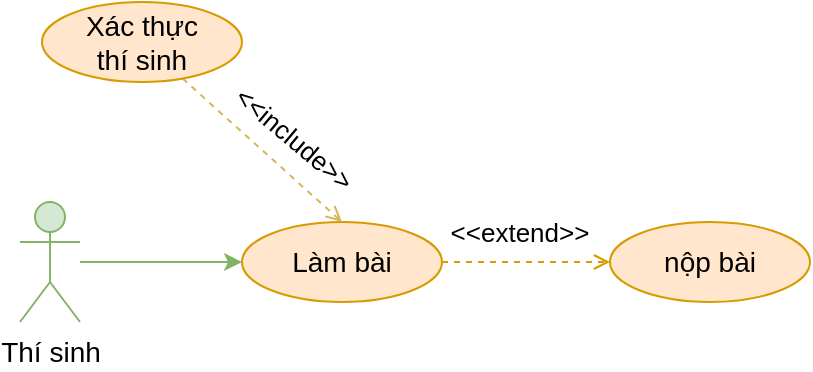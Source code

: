 <mxfile version="26.0.7">
  <diagram name="Page-1" id="Hxy_ZuIgAigQAuNg_0g7">
    <mxGraphModel dx="1050" dy="621" grid="1" gridSize="10" guides="1" tooltips="1" connect="1" arrows="1" fold="1" page="1" pageScale="1" pageWidth="850" pageHeight="1100" math="0" shadow="0">
      <root>
        <mxCell id="0" />
        <mxCell id="1" parent="0" />
        <mxCell id="nR_RWJZnegtFRqn7nPhD-1" style="rounded=0;orthogonalLoop=1;jettySize=auto;html=1;dashed=1;fillColor=#ffe6cc;strokeColor=#d79b00;fontSize=14;endArrow=open;endFill=0;" parent="1" source="nR_RWJZnegtFRqn7nPhD-2" target="nR_RWJZnegtFRqn7nPhD-3" edge="1">
          <mxGeometry relative="1" as="geometry" />
        </mxCell>
        <mxCell id="nR_RWJZnegtFRqn7nPhD-2" value="Làm bài" style="ellipse;whiteSpace=wrap;html=1;fillColor=#ffe6cc;strokeColor=#d79b00;fontSize=14;" parent="1" vertex="1">
          <mxGeometry x="141" y="130" width="100" height="40" as="geometry" />
        </mxCell>
        <mxCell id="nR_RWJZnegtFRqn7nPhD-3" value="nộp bài" style="ellipse;whiteSpace=wrap;html=1;fillColor=#ffe6cc;strokeColor=#d79b00;fontSize=14;" parent="1" vertex="1">
          <mxGeometry x="325" y="130" width="100" height="40" as="geometry" />
        </mxCell>
        <mxCell id="nR_RWJZnegtFRqn7nPhD-4" value="&lt;font style=&quot;font-size: 13px;&quot;&gt;&amp;lt;&amp;lt;extend&amp;gt;&amp;gt;&lt;/font&gt;" style="text;html=1;strokeColor=none;fillColor=none;align=center;verticalAlign=middle;whiteSpace=wrap;rounded=0;rotation=0;fontSize=13;" parent="1" vertex="1">
          <mxGeometry x="250" y="120" width="60" height="30" as="geometry" />
        </mxCell>
        <mxCell id="nR_RWJZnegtFRqn7nPhD-5" style="rounded=0;orthogonalLoop=1;jettySize=auto;html=1;entryX=0;entryY=0.5;entryDx=0;entryDy=0;fillColor=#d5e8d4;strokeColor=#82b366;fontSize=14;" parent="1" source="nR_RWJZnegtFRqn7nPhD-6" target="nR_RWJZnegtFRqn7nPhD-2" edge="1">
          <mxGeometry relative="1" as="geometry" />
        </mxCell>
        <mxCell id="nR_RWJZnegtFRqn7nPhD-6" value="Thí sinh" style="shape=umlActor;verticalLabelPosition=bottom;verticalAlign=top;html=1;outlineConnect=0;fillColor=#d5e8d4;strokeColor=#82b366;fontSize=14;" parent="1" vertex="1">
          <mxGeometry x="30" y="120" width="30" height="60" as="geometry" />
        </mxCell>
        <mxCell id="3ADOnbWPQ9WqAM6LPTQ3-2" style="rounded=0;orthogonalLoop=1;jettySize=auto;html=1;entryX=0.5;entryY=0;entryDx=0;entryDy=0;fillColor=#fff2cc;strokeColor=#d6b656;dashed=1;endArrow=open;endFill=0;" edge="1" parent="1" source="3ADOnbWPQ9WqAM6LPTQ3-1" target="nR_RWJZnegtFRqn7nPhD-2">
          <mxGeometry relative="1" as="geometry" />
        </mxCell>
        <mxCell id="3ADOnbWPQ9WqAM6LPTQ3-1" value="Xác thực&lt;div&gt;thí sinh&lt;/div&gt;" style="ellipse;whiteSpace=wrap;html=1;fillColor=#ffe6cc;strokeColor=#d79b00;fontSize=14;" vertex="1" parent="1">
          <mxGeometry x="41" y="20" width="100" height="40" as="geometry" />
        </mxCell>
        <mxCell id="3ADOnbWPQ9WqAM6LPTQ3-3" value="&amp;lt;&amp;lt;include&amp;gt;&amp;gt;" style="text;html=1;align=center;verticalAlign=middle;resizable=0;points=[];autosize=1;strokeColor=none;fillColor=none;fontFamily=Helvetica;fontSize=13;fontColor=default;labelBackgroundColor=default;rotation=40;" vertex="1" parent="1">
          <mxGeometry x="117" y="73" width="100" height="30" as="geometry" />
        </mxCell>
      </root>
    </mxGraphModel>
  </diagram>
</mxfile>
